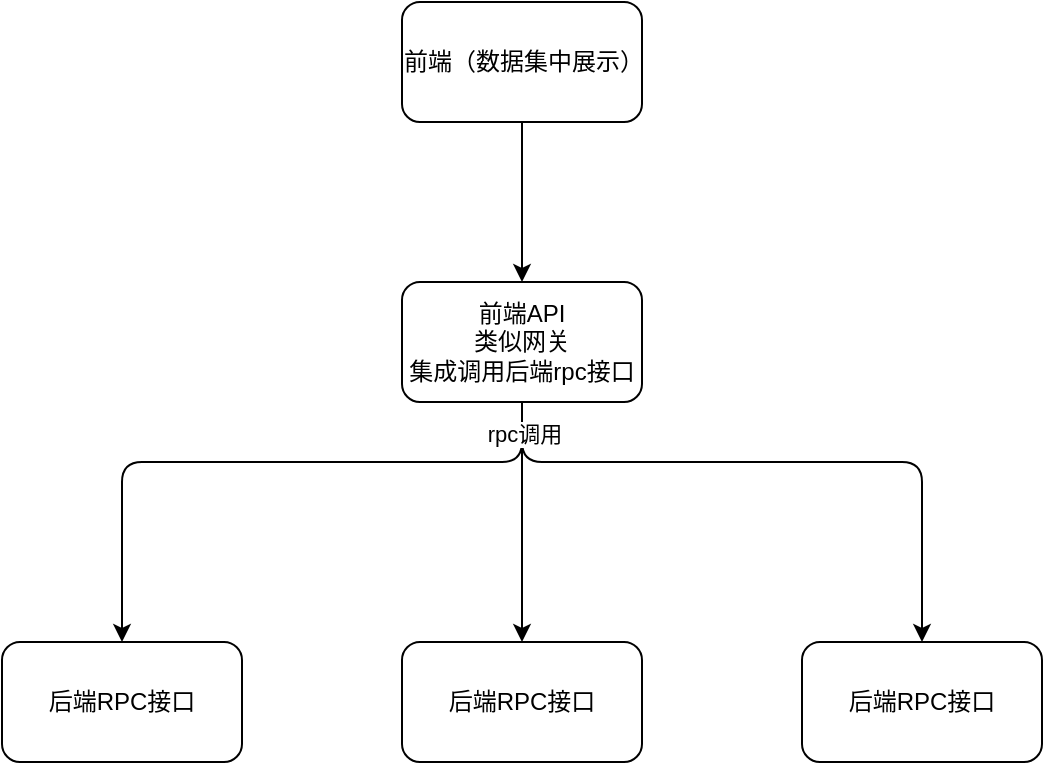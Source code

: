 <mxfile>
    <diagram id="LaXsraEG1du9v8I88Y1N" name="第 1 页">
        <mxGraphModel dx="776" dy="701" grid="1" gridSize="10" guides="1" tooltips="1" connect="1" arrows="1" fold="1" page="1" pageScale="1" pageWidth="827" pageHeight="1169" math="0" shadow="0">
            <root>
                <mxCell id="0"/>
                <mxCell id="1" parent="0"/>
                <mxCell id="4" value="" style="edgeStyle=none;html=1;" parent="1" source="2" target="3" edge="1">
                    <mxGeometry relative="1" as="geometry"/>
                </mxCell>
                <mxCell id="2" value="前端（数据集中展示）" style="rounded=1;whiteSpace=wrap;html=1;" parent="1" vertex="1">
                    <mxGeometry x="310" y="70" width="120" height="60" as="geometry"/>
                </mxCell>
                <mxCell id="8" style="edgeStyle=orthogonalEdgeStyle;html=1;exitX=0.5;exitY=1;exitDx=0;exitDy=0;entryX=0.5;entryY=0;entryDx=0;entryDy=0;" parent="1" source="3" target="5" edge="1">
                    <mxGeometry relative="1" as="geometry">
                        <Array as="points">
                            <mxPoint x="370" y="300"/>
                            <mxPoint x="170" y="300"/>
                        </Array>
                    </mxGeometry>
                </mxCell>
                <mxCell id="9" style="edgeStyle=none;html=1;exitX=0.5;exitY=1;exitDx=0;exitDy=0;" parent="1" source="3" target="6" edge="1">
                    <mxGeometry relative="1" as="geometry"/>
                </mxCell>
                <mxCell id="10" style="edgeStyle=orthogonalEdgeStyle;html=1;exitX=0.5;exitY=1;exitDx=0;exitDy=0;entryX=0.5;entryY=0;entryDx=0;entryDy=0;" parent="1" source="3" target="7" edge="1">
                    <mxGeometry relative="1" as="geometry">
                        <Array as="points">
                            <mxPoint x="370" y="300"/>
                            <mxPoint x="570" y="300"/>
                        </Array>
                    </mxGeometry>
                </mxCell>
                <mxCell id="11" value="rpc调用" style="edgeLabel;html=1;align=center;verticalAlign=middle;resizable=0;points=[];" vertex="1" connectable="0" parent="10">
                    <mxGeometry x="-0.9" y="1" relative="1" as="geometry">
                        <mxPoint as="offset"/>
                    </mxGeometry>
                </mxCell>
                <mxCell id="3" value="前端API&lt;div&gt;类似网关&lt;/div&gt;&lt;div&gt;集成调用后端rpc接口&lt;/div&gt;" style="whiteSpace=wrap;html=1;rounded=1;" parent="1" vertex="1">
                    <mxGeometry x="310" y="210" width="120" height="60" as="geometry"/>
                </mxCell>
                <mxCell id="5" value="后端RPC接口" style="rounded=1;whiteSpace=wrap;html=1;" parent="1" vertex="1">
                    <mxGeometry x="110" y="390" width="120" height="60" as="geometry"/>
                </mxCell>
                <mxCell id="6" value="后端RPC接口" style="rounded=1;whiteSpace=wrap;html=1;" parent="1" vertex="1">
                    <mxGeometry x="310" y="390" width="120" height="60" as="geometry"/>
                </mxCell>
                <mxCell id="7" value="后端RPC接口" style="rounded=1;whiteSpace=wrap;html=1;" parent="1" vertex="1">
                    <mxGeometry x="510" y="390" width="120" height="60" as="geometry"/>
                </mxCell>
            </root>
        </mxGraphModel>
    </diagram>
</mxfile>